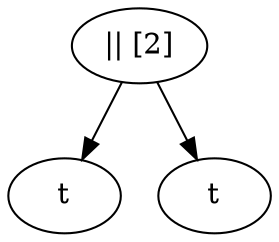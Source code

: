 digraph G {
_ [label="|| [2]"]
_ -> _l [label=""]
_ -> _r [label=""]
_l [label="t"]
_r [label="t"]
}
